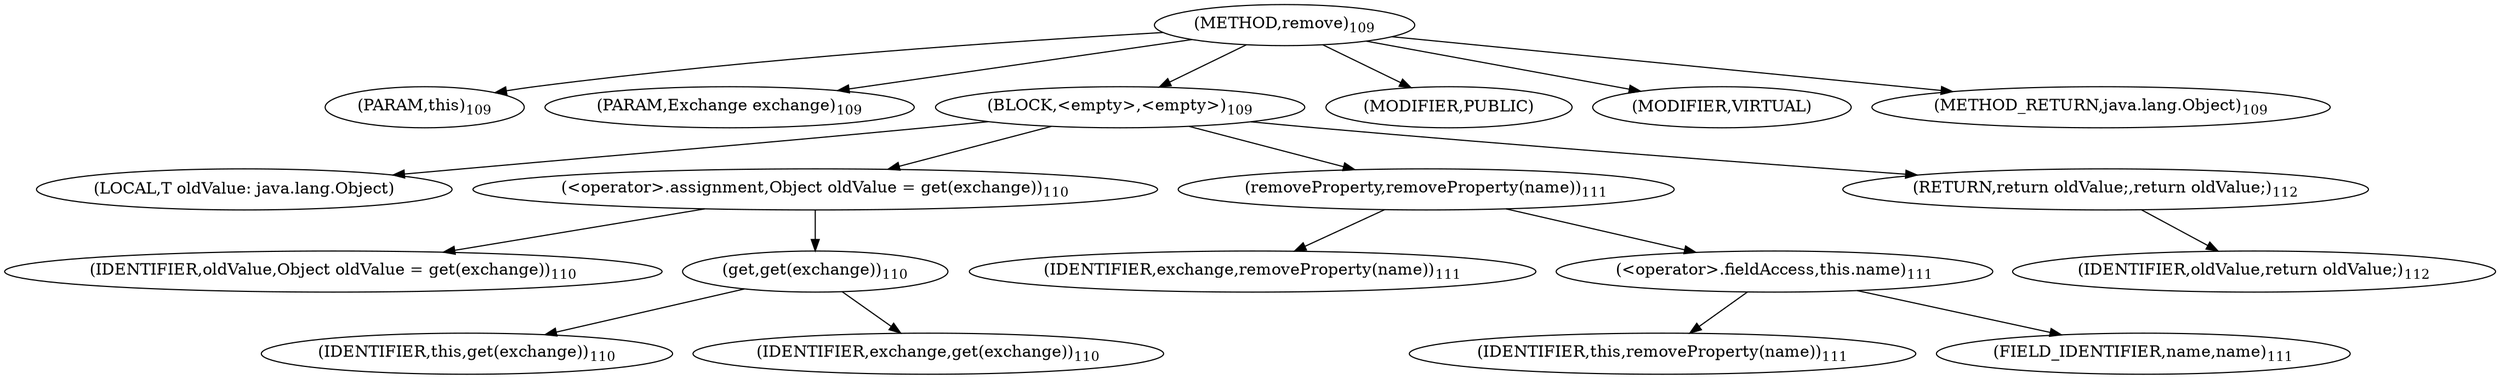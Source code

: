 digraph "remove" {  
"163" [label = <(METHOD,remove)<SUB>109</SUB>> ]
"17" [label = <(PARAM,this)<SUB>109</SUB>> ]
"164" [label = <(PARAM,Exchange exchange)<SUB>109</SUB>> ]
"165" [label = <(BLOCK,&lt;empty&gt;,&lt;empty&gt;)<SUB>109</SUB>> ]
"166" [label = <(LOCAL,T oldValue: java.lang.Object)> ]
"167" [label = <(&lt;operator&gt;.assignment,Object oldValue = get(exchange))<SUB>110</SUB>> ]
"168" [label = <(IDENTIFIER,oldValue,Object oldValue = get(exchange))<SUB>110</SUB>> ]
"169" [label = <(get,get(exchange))<SUB>110</SUB>> ]
"16" [label = <(IDENTIFIER,this,get(exchange))<SUB>110</SUB>> ]
"170" [label = <(IDENTIFIER,exchange,get(exchange))<SUB>110</SUB>> ]
"171" [label = <(removeProperty,removeProperty(name))<SUB>111</SUB>> ]
"172" [label = <(IDENTIFIER,exchange,removeProperty(name))<SUB>111</SUB>> ]
"173" [label = <(&lt;operator&gt;.fieldAccess,this.name)<SUB>111</SUB>> ]
"174" [label = <(IDENTIFIER,this,removeProperty(name))<SUB>111</SUB>> ]
"175" [label = <(FIELD_IDENTIFIER,name,name)<SUB>111</SUB>> ]
"176" [label = <(RETURN,return oldValue;,return oldValue;)<SUB>112</SUB>> ]
"177" [label = <(IDENTIFIER,oldValue,return oldValue;)<SUB>112</SUB>> ]
"178" [label = <(MODIFIER,PUBLIC)> ]
"179" [label = <(MODIFIER,VIRTUAL)> ]
"180" [label = <(METHOD_RETURN,java.lang.Object)<SUB>109</SUB>> ]
  "163" -> "17" 
  "163" -> "164" 
  "163" -> "165" 
  "163" -> "178" 
  "163" -> "179" 
  "163" -> "180" 
  "165" -> "166" 
  "165" -> "167" 
  "165" -> "171" 
  "165" -> "176" 
  "167" -> "168" 
  "167" -> "169" 
  "169" -> "16" 
  "169" -> "170" 
  "171" -> "172" 
  "171" -> "173" 
  "173" -> "174" 
  "173" -> "175" 
  "176" -> "177" 
}
